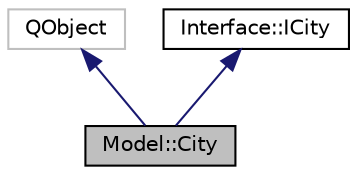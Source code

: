 digraph "Model::City"
{
 // LATEX_PDF_SIZE
  edge [fontname="Helvetica",fontsize="10",labelfontname="Helvetica",labelfontsize="10"];
  node [fontname="Helvetica",fontsize="10",shape=record];
  Node1 [label="Model::City",height=0.2,width=0.4,color="black", fillcolor="grey75", style="filled", fontcolor="black",tooltip="The City class @inherits QObject - to use signal - slot mechanism @inherits Icity - used courseSide l..."];
  Node2 -> Node1 [dir="back",color="midnightblue",fontsize="10",style="solid",fontname="Helvetica"];
  Node2 [label="QObject",height=0.2,width=0.4,color="grey75", fillcolor="white", style="filled",tooltip=" "];
  Node3 -> Node1 [dir="back",color="midnightblue",fontsize="10",style="solid",fontname="Helvetica"];
  Node3 [label="Interface::ICity",height=0.2,width=0.4,color="black", fillcolor="white", style="filled",URL="$class_interface_1_1_i_city.html",tooltip="CityIF is an interface that every city in the game must fulfill. Kaupunki."];
}
